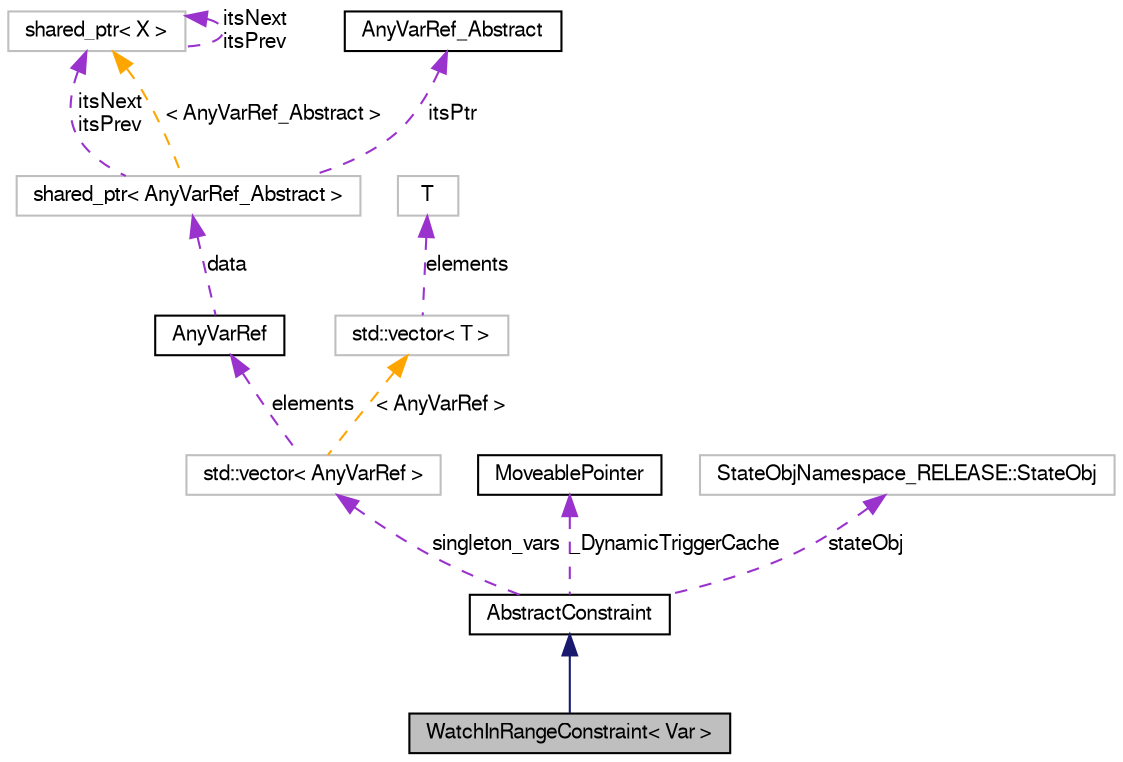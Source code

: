 digraph G
{
  edge [fontname="FreeSans",fontsize="10",labelfontname="FreeSans",labelfontsize="10"];
  node [fontname="FreeSans",fontsize="10",shape=record];
  Node1 [label="WatchInRangeConstraint\< Var \>",height=0.2,width=0.4,color="black", fillcolor="grey75", style="filled" fontcolor="black"];
  Node2 -> Node1 [dir=back,color="midnightblue",fontsize="10",style="solid",fontname="FreeSans"];
  Node2 [label="AbstractConstraint",height=0.2,width=0.4,color="black", fillcolor="white", style="filled",URL="$class_abstract_constraint.html",tooltip="Base type from which all constraints are derived."];
  Node3 -> Node2 [dir=back,color="darkorchid3",fontsize="10",style="dashed",label="singleton_vars",fontname="FreeSans"];
  Node3 [label="std::vector\< AnyVarRef \>",height=0.2,width=0.4,color="grey75", fillcolor="white", style="filled"];
  Node4 -> Node3 [dir=back,color="darkorchid3",fontsize="10",style="dashed",label="elements",fontname="FreeSans"];
  Node4 [label="AnyVarRef",height=0.2,width=0.4,color="black", fillcolor="white", style="filled",URL="$class_any_var_ref.html",tooltip="Provides a method of wrapping any variable type in a general wrapper."];
  Node5 -> Node4 [dir=back,color="darkorchid3",fontsize="10",style="dashed",label="data",fontname="FreeSans"];
  Node5 [label="shared_ptr\< AnyVarRef_Abstract \>",height=0.2,width=0.4,color="grey75", fillcolor="white", style="filled"];
  Node6 -> Node5 [dir=back,color="darkorchid3",fontsize="10",style="dashed",label="itsNext\nitsPrev",fontname="FreeSans"];
  Node6 [label="shared_ptr\< X \>",height=0.2,width=0.4,color="grey75", fillcolor="white", style="filled"];
  Node6 -> Node6 [dir=back,color="darkorchid3",fontsize="10",style="dashed",label="itsNext\nitsPrev",fontname="FreeSans"];
  Node7 -> Node5 [dir=back,color="darkorchid3",fontsize="10",style="dashed",label="itsPtr",fontname="FreeSans"];
  Node7 [label="AnyVarRef_Abstract",height=0.2,width=0.4,color="black", fillcolor="white", style="filled",URL="$struct_any_var_ref___abstract.html",tooltip="Internal type used by AnyVarRef."];
  Node6 -> Node5 [dir=back,color="orange",fontsize="10",style="dashed",label="\< AnyVarRef_Abstract \>",fontname="FreeSans"];
  Node8 -> Node3 [dir=back,color="orange",fontsize="10",style="dashed",label="\< AnyVarRef \>",fontname="FreeSans"];
  Node8 [label="std::vector\< T \>",height=0.2,width=0.4,color="grey75", fillcolor="white", style="filled",tooltip="STL class."];
  Node9 -> Node8 [dir=back,color="darkorchid3",fontsize="10",style="dashed",label="elements",fontname="FreeSans"];
  Node9 [label="T",height=0.2,width=0.4,color="grey75", fillcolor="white", style="filled"];
  Node10 -> Node2 [dir=back,color="darkorchid3",fontsize="10",style="dashed",label="_DynamicTriggerCache",fontname="FreeSans"];
  Node10 [label="MoveablePointer",height=0.2,width=0.4,color="black", fillcolor="white", style="filled",URL="$class_moveable_pointer.html",tooltip="Class which represents a moveable pointer."];
  Node11 -> Node2 [dir=back,color="darkorchid3",fontsize="10",style="dashed",label="stateObj",fontname="FreeSans"];
  Node11 [label="StateObjNamespace_RELEASE::StateObj",height=0.2,width=0.4,color="grey75", fillcolor="white", style="filled"];
}
